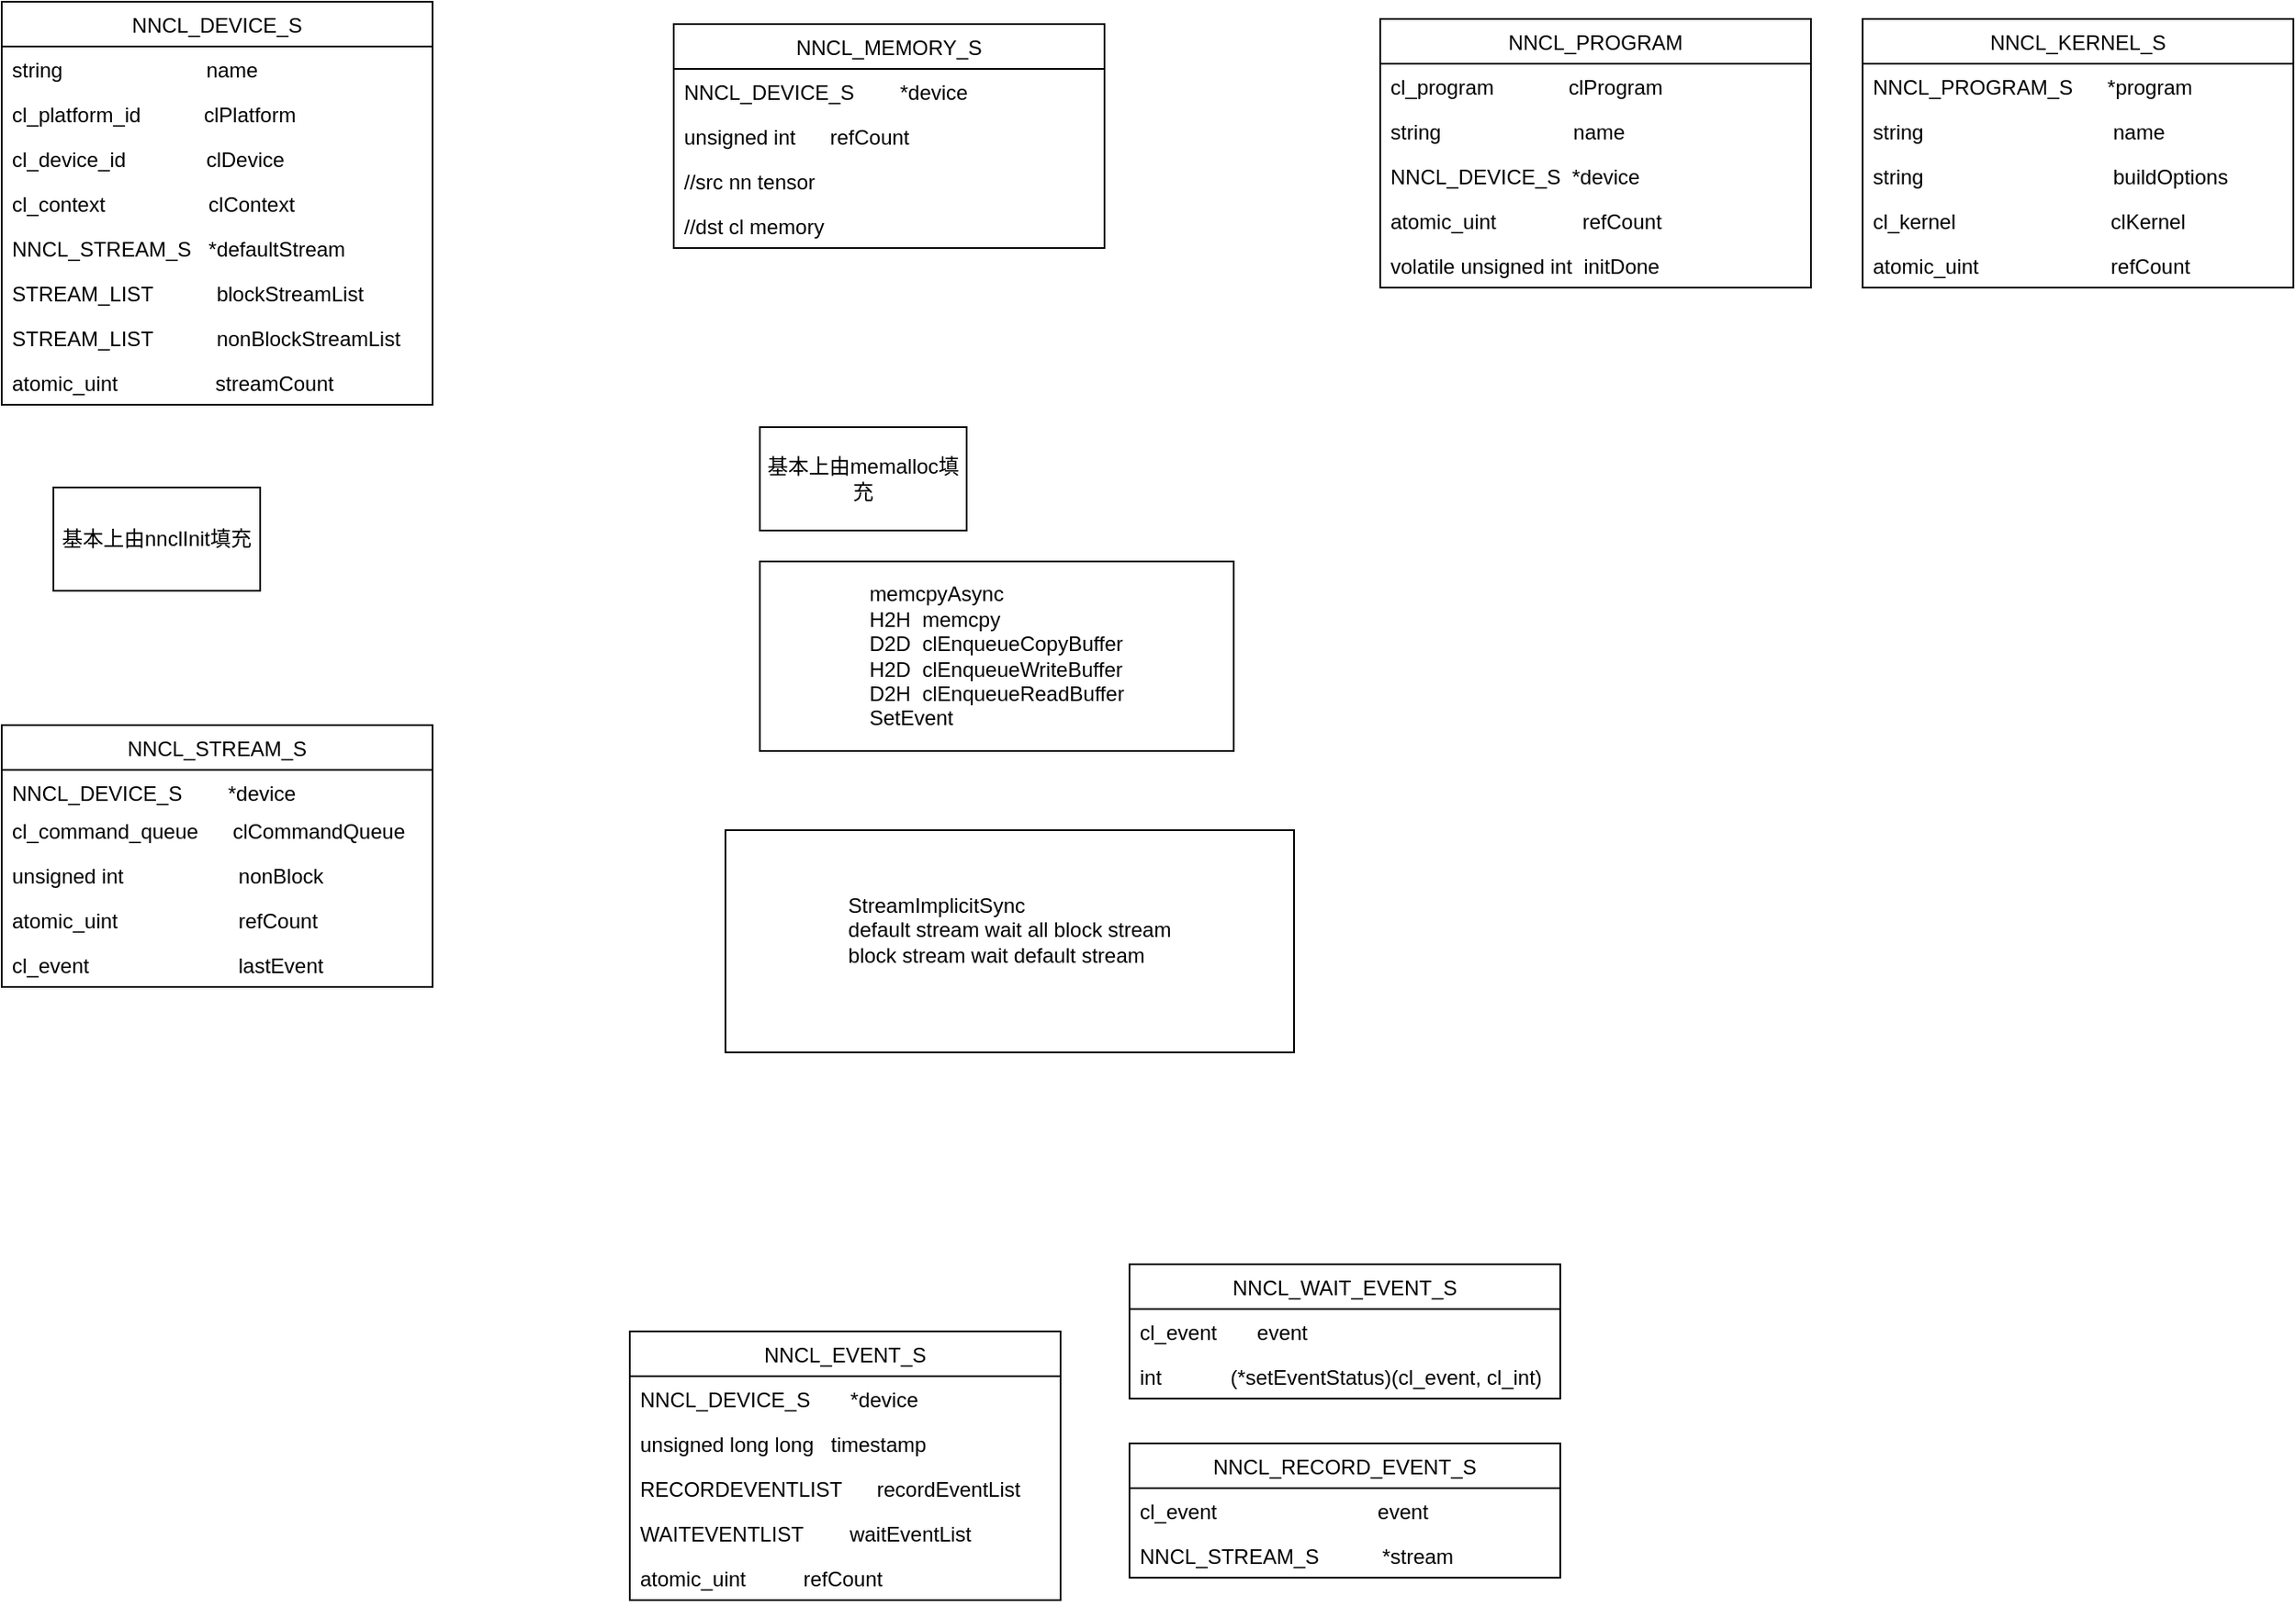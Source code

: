 <mxfile version="10.6.0" type="github"><diagram id="PP0zshB7HgfAO0Qkwq4U" name="Page-1"><mxGraphModel dx="1394" dy="774" grid="1" gridSize="10" guides="1" tooltips="1" connect="1" arrows="1" fold="1" page="1" pageScale="1" pageWidth="850" pageHeight="1100" math="0" shadow="0"><root><mxCell id="0"/><mxCell id="1" parent="0"/><mxCell id="cslKHQnGfglcCgiEFQJR-7" value="NNCL_DEVICE_S" style="swimlane;fontStyle=0;childLayout=stackLayout;horizontal=1;startSize=26;fillColor=none;horizontalStack=0;resizeParent=1;resizeParentMax=0;resizeLast=0;collapsible=1;marginBottom=0;" parent="1" vertex="1"><mxGeometry x="70" y="60" width="250" height="234" as="geometry"><mxRectangle x="270" y="170" width="90" height="26" as="alternateBounds"/></mxGeometry></mxCell><mxCell id="cslKHQnGfglcCgiEFQJR-8" value="string                         name" style="text;strokeColor=none;fillColor=none;align=left;verticalAlign=top;spacingLeft=4;spacingRight=4;overflow=hidden;rotatable=0;points=[[0,0.5],[1,0.5]];portConstraint=eastwest;" parent="cslKHQnGfglcCgiEFQJR-7" vertex="1"><mxGeometry y="26" width="250" height="26" as="geometry"/></mxCell><mxCell id="cslKHQnGfglcCgiEFQJR-12" value="cl_platform_id           clPlatform" style="text;strokeColor=none;fillColor=none;align=left;verticalAlign=top;spacingLeft=4;spacingRight=4;overflow=hidden;rotatable=0;points=[[0,0.5],[1,0.5]];portConstraint=eastwest;" parent="cslKHQnGfglcCgiEFQJR-7" vertex="1"><mxGeometry y="52" width="250" height="26" as="geometry"/></mxCell><mxCell id="cslKHQnGfglcCgiEFQJR-11" value="cl_device_id              clDevice" style="text;strokeColor=none;fillColor=none;align=left;verticalAlign=top;spacingLeft=4;spacingRight=4;overflow=hidden;rotatable=0;points=[[0,0.5],[1,0.5]];portConstraint=eastwest;" parent="cslKHQnGfglcCgiEFQJR-7" vertex="1"><mxGeometry y="78" width="250" height="26" as="geometry"/></mxCell><mxCell id="cslKHQnGfglcCgiEFQJR-9" value="cl_context                  clContext" style="text;strokeColor=none;fillColor=none;align=left;verticalAlign=top;spacingLeft=4;spacingRight=4;overflow=hidden;rotatable=0;points=[[0,0.5],[1,0.5]];portConstraint=eastwest;" parent="cslKHQnGfglcCgiEFQJR-7" vertex="1"><mxGeometry y="104" width="250" height="26" as="geometry"/></mxCell><mxCell id="cslKHQnGfglcCgiEFQJR-18" value="NNCL_STREAM_S   *defaultStream" style="text;strokeColor=none;fillColor=none;align=left;verticalAlign=top;spacingLeft=4;spacingRight=4;overflow=hidden;rotatable=0;points=[[0,0.5],[1,0.5]];portConstraint=eastwest;" parent="cslKHQnGfglcCgiEFQJR-7" vertex="1"><mxGeometry y="130" width="250" height="26" as="geometry"/></mxCell><mxCell id="cslKHQnGfglcCgiEFQJR-17" value="STREAM_LIST           blockStreamList" style="text;strokeColor=none;fillColor=none;align=left;verticalAlign=top;spacingLeft=4;spacingRight=4;overflow=hidden;rotatable=0;points=[[0,0.5],[1,0.5]];portConstraint=eastwest;" parent="cslKHQnGfglcCgiEFQJR-7" vertex="1"><mxGeometry y="156" width="250" height="26" as="geometry"/></mxCell><mxCell id="cslKHQnGfglcCgiEFQJR-15" value="STREAM_LIST           nonBlockStreamList" style="text;strokeColor=none;fillColor=none;align=left;verticalAlign=top;spacingLeft=4;spacingRight=4;overflow=hidden;rotatable=0;points=[[0,0.5],[1,0.5]];portConstraint=eastwest;" parent="cslKHQnGfglcCgiEFQJR-7" vertex="1"><mxGeometry y="182" width="250" height="26" as="geometry"/></mxCell><mxCell id="cslKHQnGfglcCgiEFQJR-16" value="atomic_uint                 streamCount" style="text;strokeColor=none;fillColor=none;align=left;verticalAlign=top;spacingLeft=4;spacingRight=4;overflow=hidden;rotatable=0;points=[[0,0.5],[1,0.5]];portConstraint=eastwest;" parent="cslKHQnGfglcCgiEFQJR-7" vertex="1"><mxGeometry y="208" width="250" height="26" as="geometry"/></mxCell><mxCell id="cslKHQnGfglcCgiEFQJR-19" value="NNCL_STREAM_S" style="swimlane;fontStyle=0;childLayout=stackLayout;horizontal=1;startSize=26;fillColor=none;horizontalStack=0;resizeParent=1;resizeParentMax=0;resizeLast=0;collapsible=1;marginBottom=0;" parent="1" vertex="1"><mxGeometry x="70" y="480" width="250" height="152" as="geometry"><mxRectangle x="270" y="170" width="90" height="26" as="alternateBounds"/></mxGeometry></mxCell><mxCell id="cslKHQnGfglcCgiEFQJR-20" value="NNCL_DEVICE_S        *device" style="text;strokeColor=none;fillColor=none;align=left;verticalAlign=top;spacingLeft=4;spacingRight=4;overflow=hidden;rotatable=0;points=[[0,0.5],[1,0.5]];portConstraint=eastwest;" parent="cslKHQnGfglcCgiEFQJR-19" vertex="1"><mxGeometry y="26" width="250" height="22" as="geometry"/></mxCell><mxCell id="cslKHQnGfglcCgiEFQJR-21" value="cl_command_queue      clCommandQueue" style="text;strokeColor=none;fillColor=none;align=left;verticalAlign=top;spacingLeft=4;spacingRight=4;overflow=hidden;rotatable=0;points=[[0,0.5],[1,0.5]];portConstraint=eastwest;" parent="cslKHQnGfglcCgiEFQJR-19" vertex="1"><mxGeometry y="48" width="250" height="26" as="geometry"/></mxCell><mxCell id="WerZS7wikCBgjTZfFVs5-1" value="unsigned int                    nonBlock" style="text;strokeColor=none;fillColor=none;align=left;verticalAlign=top;spacingLeft=4;spacingRight=4;overflow=hidden;rotatable=0;points=[[0,0.5],[1,0.5]];portConstraint=eastwest;" parent="cslKHQnGfglcCgiEFQJR-19" vertex="1"><mxGeometry y="74" width="250" height="26" as="geometry"/></mxCell><mxCell id="cslKHQnGfglcCgiEFQJR-22" value="atomic_uint                     refCount" style="text;strokeColor=none;fillColor=none;align=left;verticalAlign=top;spacingLeft=4;spacingRight=4;overflow=hidden;rotatable=0;points=[[0,0.5],[1,0.5]];portConstraint=eastwest;" parent="cslKHQnGfglcCgiEFQJR-19" vertex="1"><mxGeometry y="100" width="250" height="26" as="geometry"/></mxCell><mxCell id="cslKHQnGfglcCgiEFQJR-23" value="cl_event                          lastEvent" style="text;strokeColor=none;fillColor=none;align=left;verticalAlign=top;spacingLeft=4;spacingRight=4;overflow=hidden;rotatable=0;points=[[0,0.5],[1,0.5]];portConstraint=eastwest;" parent="cslKHQnGfglcCgiEFQJR-19" vertex="1"><mxGeometry y="126" width="250" height="26" as="geometry"/></mxCell><mxCell id="WerZS7wikCBgjTZfFVs5-2" value="NNCL_MEMORY_S" style="swimlane;fontStyle=0;childLayout=stackLayout;horizontal=1;startSize=26;fillColor=none;horizontalStack=0;resizeParent=1;resizeParentMax=0;resizeLast=0;collapsible=1;marginBottom=0;" parent="1" vertex="1"><mxGeometry x="460" y="73" width="250" height="130" as="geometry"><mxRectangle x="270" y="170" width="90" height="26" as="alternateBounds"/></mxGeometry></mxCell><mxCell id="WerZS7wikCBgjTZfFVs5-3" value="NNCL_DEVICE_S        *device" style="text;strokeColor=none;fillColor=none;align=left;verticalAlign=top;spacingLeft=4;spacingRight=4;overflow=hidden;rotatable=0;points=[[0,0.5],[1,0.5]];portConstraint=eastwest;" parent="WerZS7wikCBgjTZfFVs5-2" vertex="1"><mxGeometry y="26" width="250" height="26" as="geometry"/></mxCell><mxCell id="WerZS7wikCBgjTZfFVs5-4" value="unsigned int      refCount" style="text;strokeColor=none;fillColor=none;align=left;verticalAlign=top;spacingLeft=4;spacingRight=4;overflow=hidden;rotatable=0;points=[[0,0.5],[1,0.5]];portConstraint=eastwest;" parent="WerZS7wikCBgjTZfFVs5-2" vertex="1"><mxGeometry y="52" width="250" height="26" as="geometry"/></mxCell><mxCell id="WerZS7wikCBgjTZfFVs5-5" value="//src nn tensor" style="text;strokeColor=none;fillColor=none;align=left;verticalAlign=top;spacingLeft=4;spacingRight=4;overflow=hidden;rotatable=0;points=[[0,0.5],[1,0.5]];portConstraint=eastwest;" parent="WerZS7wikCBgjTZfFVs5-2" vertex="1"><mxGeometry y="78" width="250" height="26" as="geometry"/></mxCell><mxCell id="WerZS7wikCBgjTZfFVs5-6" value="//dst cl memory" style="text;strokeColor=none;fillColor=none;align=left;verticalAlign=top;spacingLeft=4;spacingRight=4;overflow=hidden;rotatable=0;points=[[0,0.5],[1,0.5]];portConstraint=eastwest;" parent="WerZS7wikCBgjTZfFVs5-2" vertex="1"><mxGeometry y="104" width="250" height="26" as="geometry"/></mxCell><mxCell id="WerZS7wikCBgjTZfFVs5-8" value="NNCL_PROGRAM" style="swimlane;fontStyle=0;childLayout=stackLayout;horizontal=1;startSize=26;fillColor=none;horizontalStack=0;resizeParent=1;resizeParentMax=0;resizeLast=0;collapsible=1;marginBottom=0;" parent="1" vertex="1"><mxGeometry x="870" y="70" width="250" height="156" as="geometry"><mxRectangle x="270" y="170" width="90" height="26" as="alternateBounds"/></mxGeometry></mxCell><mxCell id="WerZS7wikCBgjTZfFVs5-9" value="cl_program             clProgram" style="text;strokeColor=none;fillColor=none;align=left;verticalAlign=top;spacingLeft=4;spacingRight=4;overflow=hidden;rotatable=0;points=[[0,0.5],[1,0.5]];portConstraint=eastwest;" parent="WerZS7wikCBgjTZfFVs5-8" vertex="1"><mxGeometry y="26" width="250" height="26" as="geometry"/></mxCell><mxCell id="WerZS7wikCBgjTZfFVs5-17" value="string                       name" style="text;strokeColor=none;fillColor=none;align=left;verticalAlign=top;spacingLeft=4;spacingRight=4;overflow=hidden;rotatable=0;points=[[0,0.5],[1,0.5]];portConstraint=eastwest;" parent="WerZS7wikCBgjTZfFVs5-8" vertex="1"><mxGeometry y="52" width="250" height="26" as="geometry"/></mxCell><mxCell id="WerZS7wikCBgjTZfFVs5-18" value="NNCL_DEVICE_S  *device" style="text;strokeColor=none;fillColor=none;align=left;verticalAlign=top;spacingLeft=4;spacingRight=4;overflow=hidden;rotatable=0;points=[[0,0.5],[1,0.5]];portConstraint=eastwest;" parent="WerZS7wikCBgjTZfFVs5-8" vertex="1"><mxGeometry y="78" width="250" height="26" as="geometry"/></mxCell><mxCell id="WerZS7wikCBgjTZfFVs5-10" value="atomic_uint               refCount" style="text;strokeColor=none;fillColor=none;align=left;verticalAlign=top;spacingLeft=4;spacingRight=4;overflow=hidden;rotatable=0;points=[[0,0.5],[1,0.5]];portConstraint=eastwest;" parent="WerZS7wikCBgjTZfFVs5-8" vertex="1"><mxGeometry y="104" width="250" height="26" as="geometry"/></mxCell><mxCell id="WerZS7wikCBgjTZfFVs5-11" value="volatile unsigned int  initDone" style="text;strokeColor=none;fillColor=none;align=left;verticalAlign=top;spacingLeft=4;spacingRight=4;overflow=hidden;rotatable=0;points=[[0,0.5],[1,0.5]];portConstraint=eastwest;" parent="WerZS7wikCBgjTZfFVs5-8" vertex="1"><mxGeometry y="130" width="250" height="26" as="geometry"/></mxCell><mxCell id="WerZS7wikCBgjTZfFVs5-19" value="NNCL_KERNEL_S" style="swimlane;fontStyle=0;childLayout=stackLayout;horizontal=1;startSize=26;fillColor=none;horizontalStack=0;resizeParent=1;resizeParentMax=0;resizeLast=0;collapsible=1;marginBottom=0;" parent="1" vertex="1"><mxGeometry x="1150" y="70" width="250" height="156" as="geometry"><mxRectangle x="270" y="170" width="90" height="26" as="alternateBounds"/></mxGeometry></mxCell><mxCell id="WerZS7wikCBgjTZfFVs5-20" value="NNCL_PROGRAM_S      *program" style="text;strokeColor=none;fillColor=none;align=left;verticalAlign=top;spacingLeft=4;spacingRight=4;overflow=hidden;rotatable=0;points=[[0,0.5],[1,0.5]];portConstraint=eastwest;" parent="WerZS7wikCBgjTZfFVs5-19" vertex="1"><mxGeometry y="26" width="250" height="26" as="geometry"/></mxCell><mxCell id="WerZS7wikCBgjTZfFVs5-21" value="string                                 name" style="text;strokeColor=none;fillColor=none;align=left;verticalAlign=top;spacingLeft=4;spacingRight=4;overflow=hidden;rotatable=0;points=[[0,0.5],[1,0.5]];portConstraint=eastwest;" parent="WerZS7wikCBgjTZfFVs5-19" vertex="1"><mxGeometry y="52" width="250" height="26" as="geometry"/></mxCell><mxCell id="WerZS7wikCBgjTZfFVs5-22" value="string                                 buildOptions" style="text;strokeColor=none;fillColor=none;align=left;verticalAlign=top;spacingLeft=4;spacingRight=4;overflow=hidden;rotatable=0;points=[[0,0.5],[1,0.5]];portConstraint=eastwest;" parent="WerZS7wikCBgjTZfFVs5-19" vertex="1"><mxGeometry y="78" width="250" height="26" as="geometry"/></mxCell><mxCell id="WerZS7wikCBgjTZfFVs5-23" value="cl_kernel                           clKernel" style="text;strokeColor=none;fillColor=none;align=left;verticalAlign=top;spacingLeft=4;spacingRight=4;overflow=hidden;rotatable=0;points=[[0,0.5],[1,0.5]];portConstraint=eastwest;" parent="WerZS7wikCBgjTZfFVs5-19" vertex="1"><mxGeometry y="104" width="250" height="26" as="geometry"/></mxCell><mxCell id="WerZS7wikCBgjTZfFVs5-24" value="atomic_uint                       refCount" style="text;strokeColor=none;fillColor=none;align=left;verticalAlign=top;spacingLeft=4;spacingRight=4;overflow=hidden;rotatable=0;points=[[0,0.5],[1,0.5]];portConstraint=eastwest;" parent="WerZS7wikCBgjTZfFVs5-19" vertex="1"><mxGeometry y="130" width="250" height="26" as="geometry"/></mxCell><mxCell id="WerZS7wikCBgjTZfFVs5-25" value="NNCL_WAIT_EVENT_S" style="swimlane;fontStyle=0;childLayout=stackLayout;horizontal=1;startSize=26;fillColor=none;horizontalStack=0;resizeParent=1;resizeParentMax=0;resizeLast=0;collapsible=1;marginBottom=0;" parent="1" vertex="1"><mxGeometry x="724.5" y="793" width="250" height="78" as="geometry"><mxRectangle x="270" y="170" width="90" height="26" as="alternateBounds"/></mxGeometry></mxCell><mxCell id="WerZS7wikCBgjTZfFVs5-26" value="cl_event       event" style="text;strokeColor=none;fillColor=none;align=left;verticalAlign=top;spacingLeft=4;spacingRight=4;overflow=hidden;rotatable=0;points=[[0,0.5],[1,0.5]];portConstraint=eastwest;" parent="WerZS7wikCBgjTZfFVs5-25" vertex="1"><mxGeometry y="26" width="250" height="26" as="geometry"/></mxCell><mxCell id="WerZS7wikCBgjTZfFVs5-27" value="int            (*setEventStatus)(cl_event, cl_int)" style="text;strokeColor=none;fillColor=none;align=left;verticalAlign=top;spacingLeft=4;spacingRight=4;overflow=hidden;rotatable=0;points=[[0,0.5],[1,0.5]];portConstraint=eastwest;" parent="WerZS7wikCBgjTZfFVs5-25" vertex="1"><mxGeometry y="52" width="250" height="26" as="geometry"/></mxCell><mxCell id="WerZS7wikCBgjTZfFVs5-31" value="NNCL_RECORD_EVENT_S" style="swimlane;fontStyle=0;childLayout=stackLayout;horizontal=1;startSize=26;fillColor=none;horizontalStack=0;resizeParent=1;resizeParentMax=0;resizeLast=0;collapsible=1;marginBottom=0;" parent="1" vertex="1"><mxGeometry x="724.5" y="897" width="250" height="78" as="geometry"><mxRectangle x="270" y="170" width="90" height="26" as="alternateBounds"/></mxGeometry></mxCell><mxCell id="WerZS7wikCBgjTZfFVs5-32" value="cl_event                            event" style="text;strokeColor=none;fillColor=none;align=left;verticalAlign=top;spacingLeft=4;spacingRight=4;overflow=hidden;rotatable=0;points=[[0,0.5],[1,0.5]];portConstraint=eastwest;" parent="WerZS7wikCBgjTZfFVs5-31" vertex="1"><mxGeometry y="26" width="250" height="26" as="geometry"/></mxCell><mxCell id="WerZS7wikCBgjTZfFVs5-33" value="NNCL_STREAM_S           *stream" style="text;strokeColor=none;fillColor=none;align=left;verticalAlign=top;spacingLeft=4;spacingRight=4;overflow=hidden;rotatable=0;points=[[0,0.5],[1,0.5]];portConstraint=eastwest;" parent="WerZS7wikCBgjTZfFVs5-31" vertex="1"><mxGeometry y="52" width="250" height="26" as="geometry"/></mxCell><mxCell id="WerZS7wikCBgjTZfFVs5-34" value="NNCL_EVENT_S" style="swimlane;fontStyle=0;childLayout=stackLayout;horizontal=1;startSize=26;fillColor=none;horizontalStack=0;resizeParent=1;resizeParentMax=0;resizeLast=0;collapsible=1;marginBottom=0;" parent="1" vertex="1"><mxGeometry x="434.5" y="832" width="250" height="156" as="geometry"><mxRectangle x="270" y="170" width="90" height="26" as="alternateBounds"/></mxGeometry></mxCell><mxCell id="WerZS7wikCBgjTZfFVs5-35" value="NNCL_DEVICE_S       *device" style="text;strokeColor=none;fillColor=none;align=left;verticalAlign=top;spacingLeft=4;spacingRight=4;overflow=hidden;rotatable=0;points=[[0,0.5],[1,0.5]];portConstraint=eastwest;" parent="WerZS7wikCBgjTZfFVs5-34" vertex="1"><mxGeometry y="26" width="250" height="26" as="geometry"/></mxCell><mxCell id="WerZS7wikCBgjTZfFVs5-36" value="unsigned long long   timestamp" style="text;strokeColor=none;fillColor=none;align=left;verticalAlign=top;spacingLeft=4;spacingRight=4;overflow=hidden;rotatable=0;points=[[0,0.5],[1,0.5]];portConstraint=eastwest;" parent="WerZS7wikCBgjTZfFVs5-34" vertex="1"><mxGeometry y="52" width="250" height="26" as="geometry"/></mxCell><mxCell id="WerZS7wikCBgjTZfFVs5-37" value="RECORDEVENTLIST      recordEventList" style="text;strokeColor=none;fillColor=none;align=left;verticalAlign=top;spacingLeft=4;spacingRight=4;overflow=hidden;rotatable=0;points=[[0,0.5],[1,0.5]];portConstraint=eastwest;" parent="WerZS7wikCBgjTZfFVs5-34" vertex="1"><mxGeometry y="78" width="250" height="26" as="geometry"/></mxCell><mxCell id="WerZS7wikCBgjTZfFVs5-38" value="WAITEVENTLIST        waitEventList" style="text;strokeColor=none;fillColor=none;align=left;verticalAlign=top;spacingLeft=4;spacingRight=4;overflow=hidden;rotatable=0;points=[[0,0.5],[1,0.5]];portConstraint=eastwest;" parent="WerZS7wikCBgjTZfFVs5-34" vertex="1"><mxGeometry y="104" width="250" height="26" as="geometry"/></mxCell><mxCell id="WerZS7wikCBgjTZfFVs5-39" value="atomic_uint          refCount" style="text;strokeColor=none;fillColor=none;align=left;verticalAlign=top;spacingLeft=4;spacingRight=4;overflow=hidden;rotatable=0;points=[[0,0.5],[1,0.5]];portConstraint=eastwest;" parent="WerZS7wikCBgjTZfFVs5-34" vertex="1"><mxGeometry y="130" width="250" height="26" as="geometry"/></mxCell><mxCell id="7Ak6Ok9J1OjTw-hGWIce-1" value="基本上由nnclInit填充" style="rounded=0;whiteSpace=wrap;html=1;" vertex="1" parent="1"><mxGeometry x="100" y="342" width="120" height="60" as="geometry"/></mxCell><mxCell id="7Ak6Ok9J1OjTw-hGWIce-2" value="基本上由memalloc填充" style="rounded=0;whiteSpace=wrap;html=1;" vertex="1" parent="1"><mxGeometry x="510" y="307" width="120" height="60" as="geometry"/></mxCell><mxCell id="7Ak6Ok9J1OjTw-hGWIce-3" value="&lt;div style=&quot;text-align: left&quot;&gt;&lt;span&gt;memcpyAsync&lt;/span&gt;&lt;/div&gt;&lt;div style=&quot;text-align: left&quot;&gt;&lt;span&gt;H2H&amp;nbsp; memcpy&lt;/span&gt;&lt;/div&gt;&lt;div style=&quot;text-align: left&quot;&gt;&lt;span&gt;D2D&amp;nbsp; clEnqueueCopyBuffer&lt;/span&gt;&lt;/div&gt;&lt;div style=&quot;text-align: left&quot;&gt;&lt;span&gt;H2D&amp;nbsp; clEnqueueWriteBuffer&lt;/span&gt;&lt;/div&gt;&lt;div style=&quot;text-align: left&quot;&gt;&lt;span&gt;D2H&amp;nbsp; clEnqueueReadBuffer&lt;/span&gt;&lt;/div&gt;&lt;div style=&quot;text-align: left&quot;&gt;&lt;span&gt;SetEvent&lt;/span&gt;&lt;/div&gt;" style="rounded=0;whiteSpace=wrap;html=1;" vertex="1" parent="1"><mxGeometry x="510" y="385" width="275" height="110" as="geometry"/></mxCell><mxCell id="7Ak6Ok9J1OjTw-hGWIce-4" value="&lt;div style=&quot;text-align: left&quot;&gt;&lt;span&gt;StreamImplicitSync&lt;/span&gt;&lt;/div&gt;&lt;div style=&quot;text-align: left&quot;&gt;&lt;span&gt;default stream wait all block stream&lt;/span&gt;&lt;/div&gt;&lt;div style=&quot;text-align: left&quot;&gt;&lt;span&gt;block stream wait default stream&lt;/span&gt;&lt;/div&gt;&lt;div style=&quot;text-align: left&quot;&gt;&lt;br&gt;&lt;/div&gt;" style="rounded=0;whiteSpace=wrap;html=1;" vertex="1" parent="1"><mxGeometry x="490" y="541" width="330" height="129" as="geometry"/></mxCell></root></mxGraphModel></diagram></mxfile>